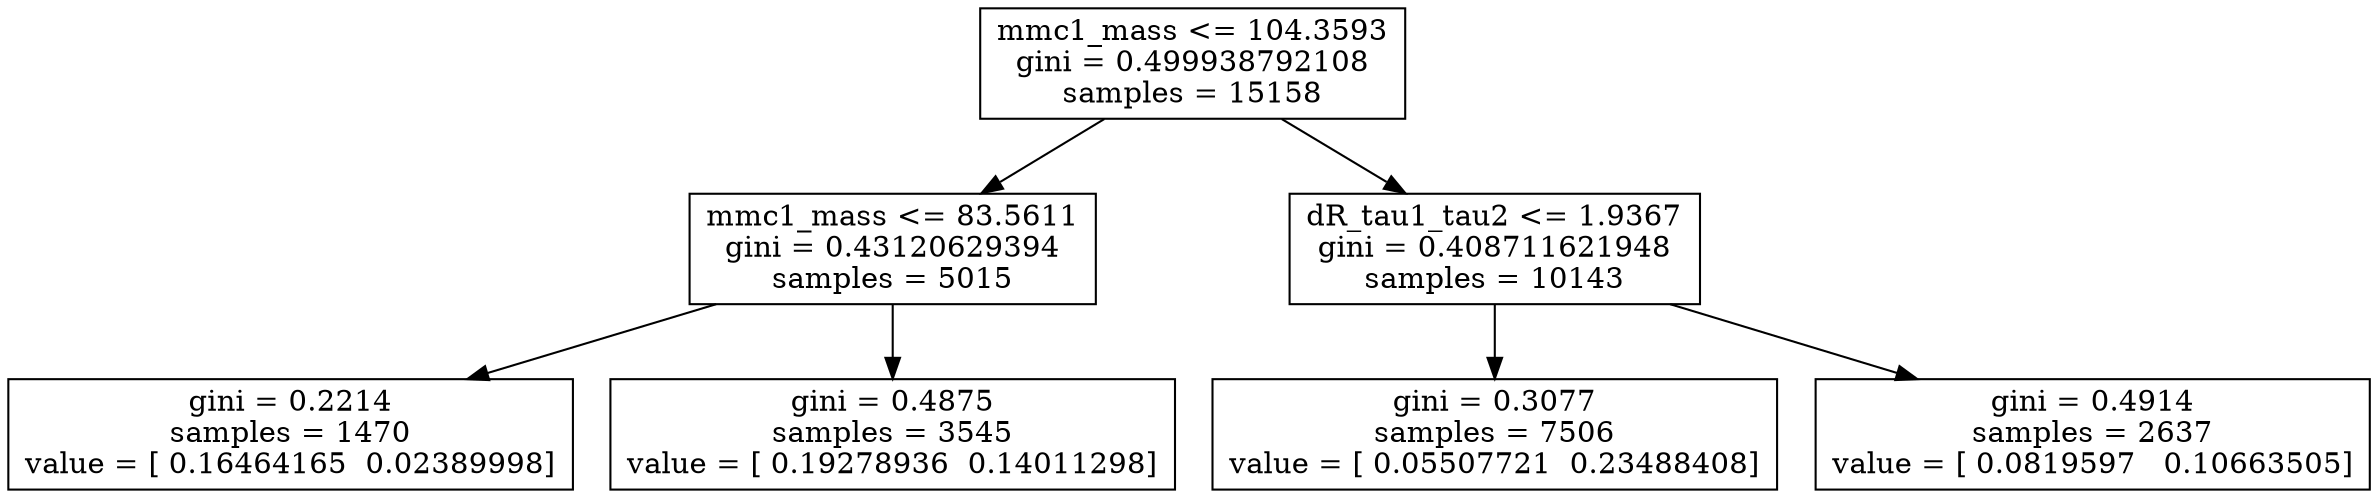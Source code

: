 digraph Tree {
0 [label="mmc1_mass <= 104.3593\ngini = 0.499938792108\nsamples = 15158", shape="box"] ;
1 [label="mmc1_mass <= 83.5611\ngini = 0.43120629394\nsamples = 5015", shape="box"] ;
0 -> 1 ;
2 [label="gini = 0.2214\nsamples = 1470\nvalue = [ 0.16464165  0.02389998]", shape="box"] ;
1 -> 2 ;
3 [label="gini = 0.4875\nsamples = 3545\nvalue = [ 0.19278936  0.14011298]", shape="box"] ;
1 -> 3 ;
4 [label="dR_tau1_tau2 <= 1.9367\ngini = 0.408711621948\nsamples = 10143", shape="box"] ;
0 -> 4 ;
5 [label="gini = 0.3077\nsamples = 7506\nvalue = [ 0.05507721  0.23488408]", shape="box"] ;
4 -> 5 ;
6 [label="gini = 0.4914\nsamples = 2637\nvalue = [ 0.0819597   0.10663505]", shape="box"] ;
4 -> 6 ;
}